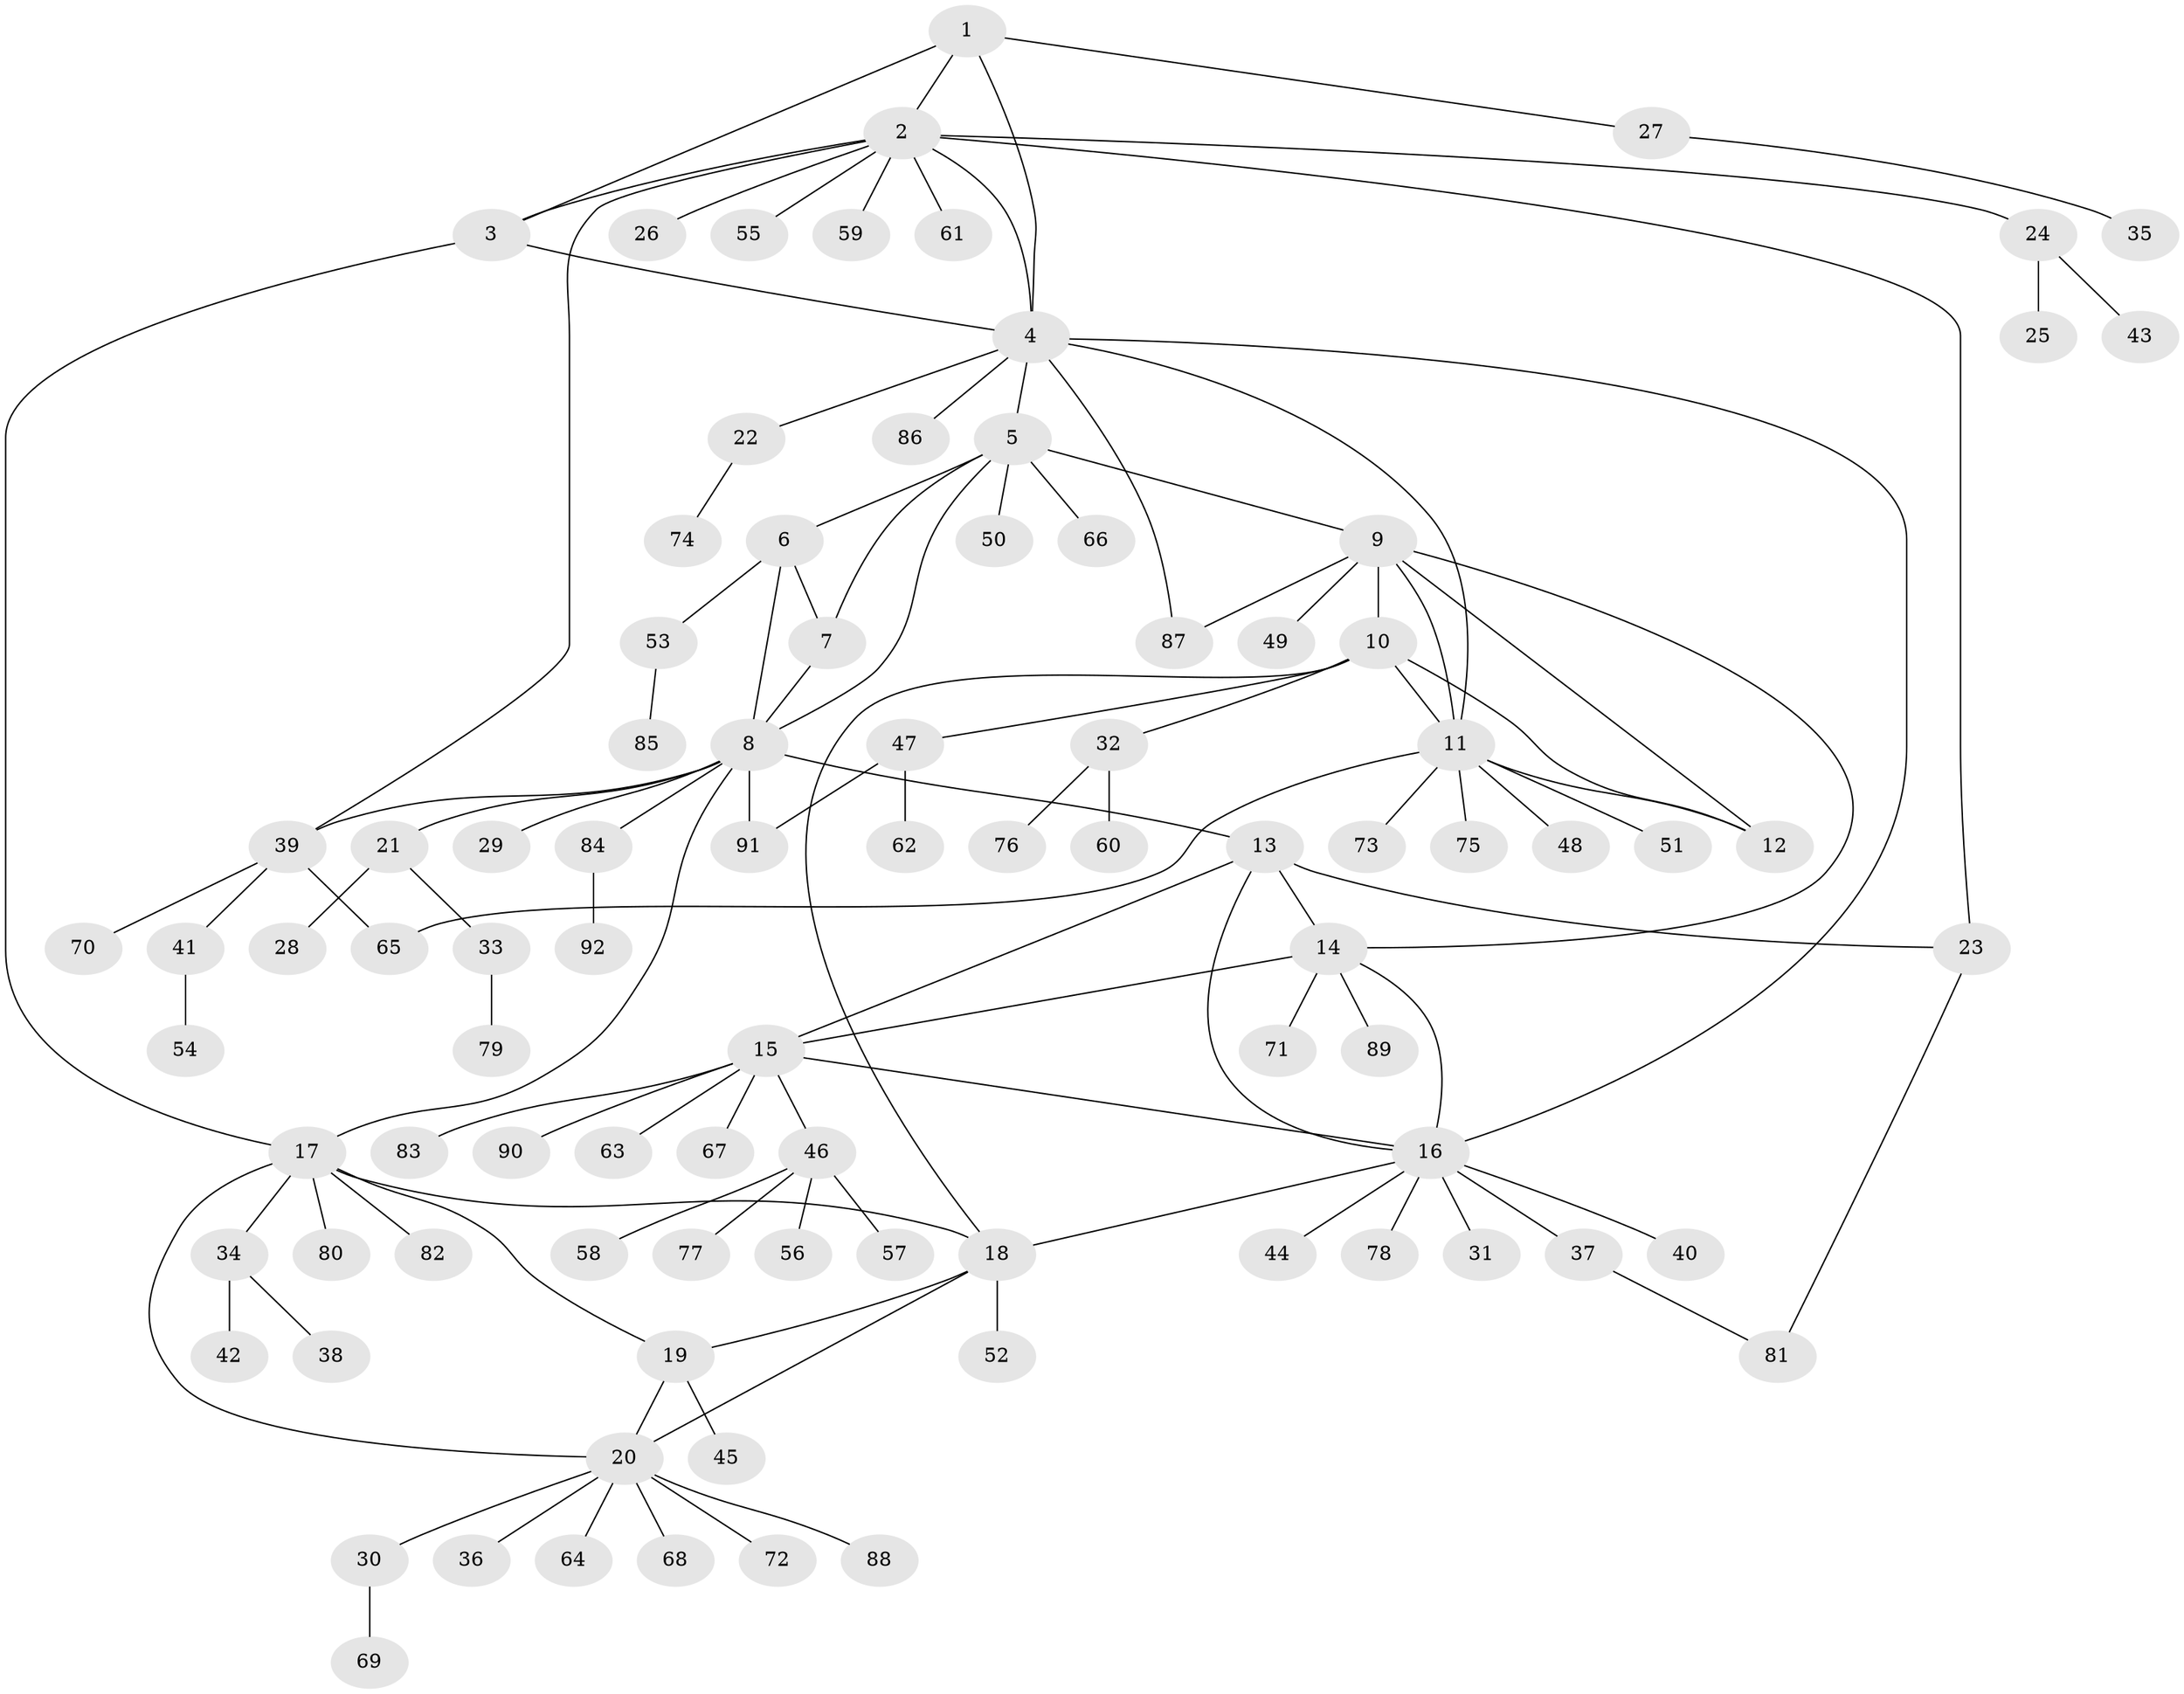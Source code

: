 // Generated by graph-tools (version 1.1) at 2025/37/03/09/25 02:37:34]
// undirected, 92 vertices, 118 edges
graph export_dot {
graph [start="1"]
  node [color=gray90,style=filled];
  1;
  2;
  3;
  4;
  5;
  6;
  7;
  8;
  9;
  10;
  11;
  12;
  13;
  14;
  15;
  16;
  17;
  18;
  19;
  20;
  21;
  22;
  23;
  24;
  25;
  26;
  27;
  28;
  29;
  30;
  31;
  32;
  33;
  34;
  35;
  36;
  37;
  38;
  39;
  40;
  41;
  42;
  43;
  44;
  45;
  46;
  47;
  48;
  49;
  50;
  51;
  52;
  53;
  54;
  55;
  56;
  57;
  58;
  59;
  60;
  61;
  62;
  63;
  64;
  65;
  66;
  67;
  68;
  69;
  70;
  71;
  72;
  73;
  74;
  75;
  76;
  77;
  78;
  79;
  80;
  81;
  82;
  83;
  84;
  85;
  86;
  87;
  88;
  89;
  90;
  91;
  92;
  1 -- 2;
  1 -- 3;
  1 -- 4;
  1 -- 27;
  2 -- 3;
  2 -- 4;
  2 -- 23;
  2 -- 24;
  2 -- 26;
  2 -- 39;
  2 -- 55;
  2 -- 59;
  2 -- 61;
  3 -- 4;
  3 -- 17;
  4 -- 5;
  4 -- 11;
  4 -- 16;
  4 -- 22;
  4 -- 86;
  4 -- 87;
  5 -- 6;
  5 -- 7;
  5 -- 8;
  5 -- 9;
  5 -- 50;
  5 -- 66;
  6 -- 7;
  6 -- 8;
  6 -- 53;
  7 -- 8;
  8 -- 13;
  8 -- 17;
  8 -- 21;
  8 -- 29;
  8 -- 39;
  8 -- 84;
  8 -- 91;
  9 -- 10;
  9 -- 11;
  9 -- 12;
  9 -- 14;
  9 -- 49;
  9 -- 87;
  10 -- 11;
  10 -- 12;
  10 -- 18;
  10 -- 32;
  10 -- 47;
  11 -- 12;
  11 -- 48;
  11 -- 51;
  11 -- 65;
  11 -- 73;
  11 -- 75;
  13 -- 14;
  13 -- 15;
  13 -- 16;
  13 -- 23;
  14 -- 15;
  14 -- 16;
  14 -- 71;
  14 -- 89;
  15 -- 16;
  15 -- 46;
  15 -- 63;
  15 -- 67;
  15 -- 83;
  15 -- 90;
  16 -- 18;
  16 -- 31;
  16 -- 37;
  16 -- 40;
  16 -- 44;
  16 -- 78;
  17 -- 18;
  17 -- 19;
  17 -- 20;
  17 -- 34;
  17 -- 80;
  17 -- 82;
  18 -- 19;
  18 -- 20;
  18 -- 52;
  19 -- 20;
  19 -- 45;
  20 -- 30;
  20 -- 36;
  20 -- 64;
  20 -- 68;
  20 -- 72;
  20 -- 88;
  21 -- 28;
  21 -- 33;
  22 -- 74;
  23 -- 81;
  24 -- 25;
  24 -- 43;
  27 -- 35;
  30 -- 69;
  32 -- 60;
  32 -- 76;
  33 -- 79;
  34 -- 38;
  34 -- 42;
  37 -- 81;
  39 -- 41;
  39 -- 65;
  39 -- 70;
  41 -- 54;
  46 -- 56;
  46 -- 57;
  46 -- 58;
  46 -- 77;
  47 -- 62;
  47 -- 91;
  53 -- 85;
  84 -- 92;
}

